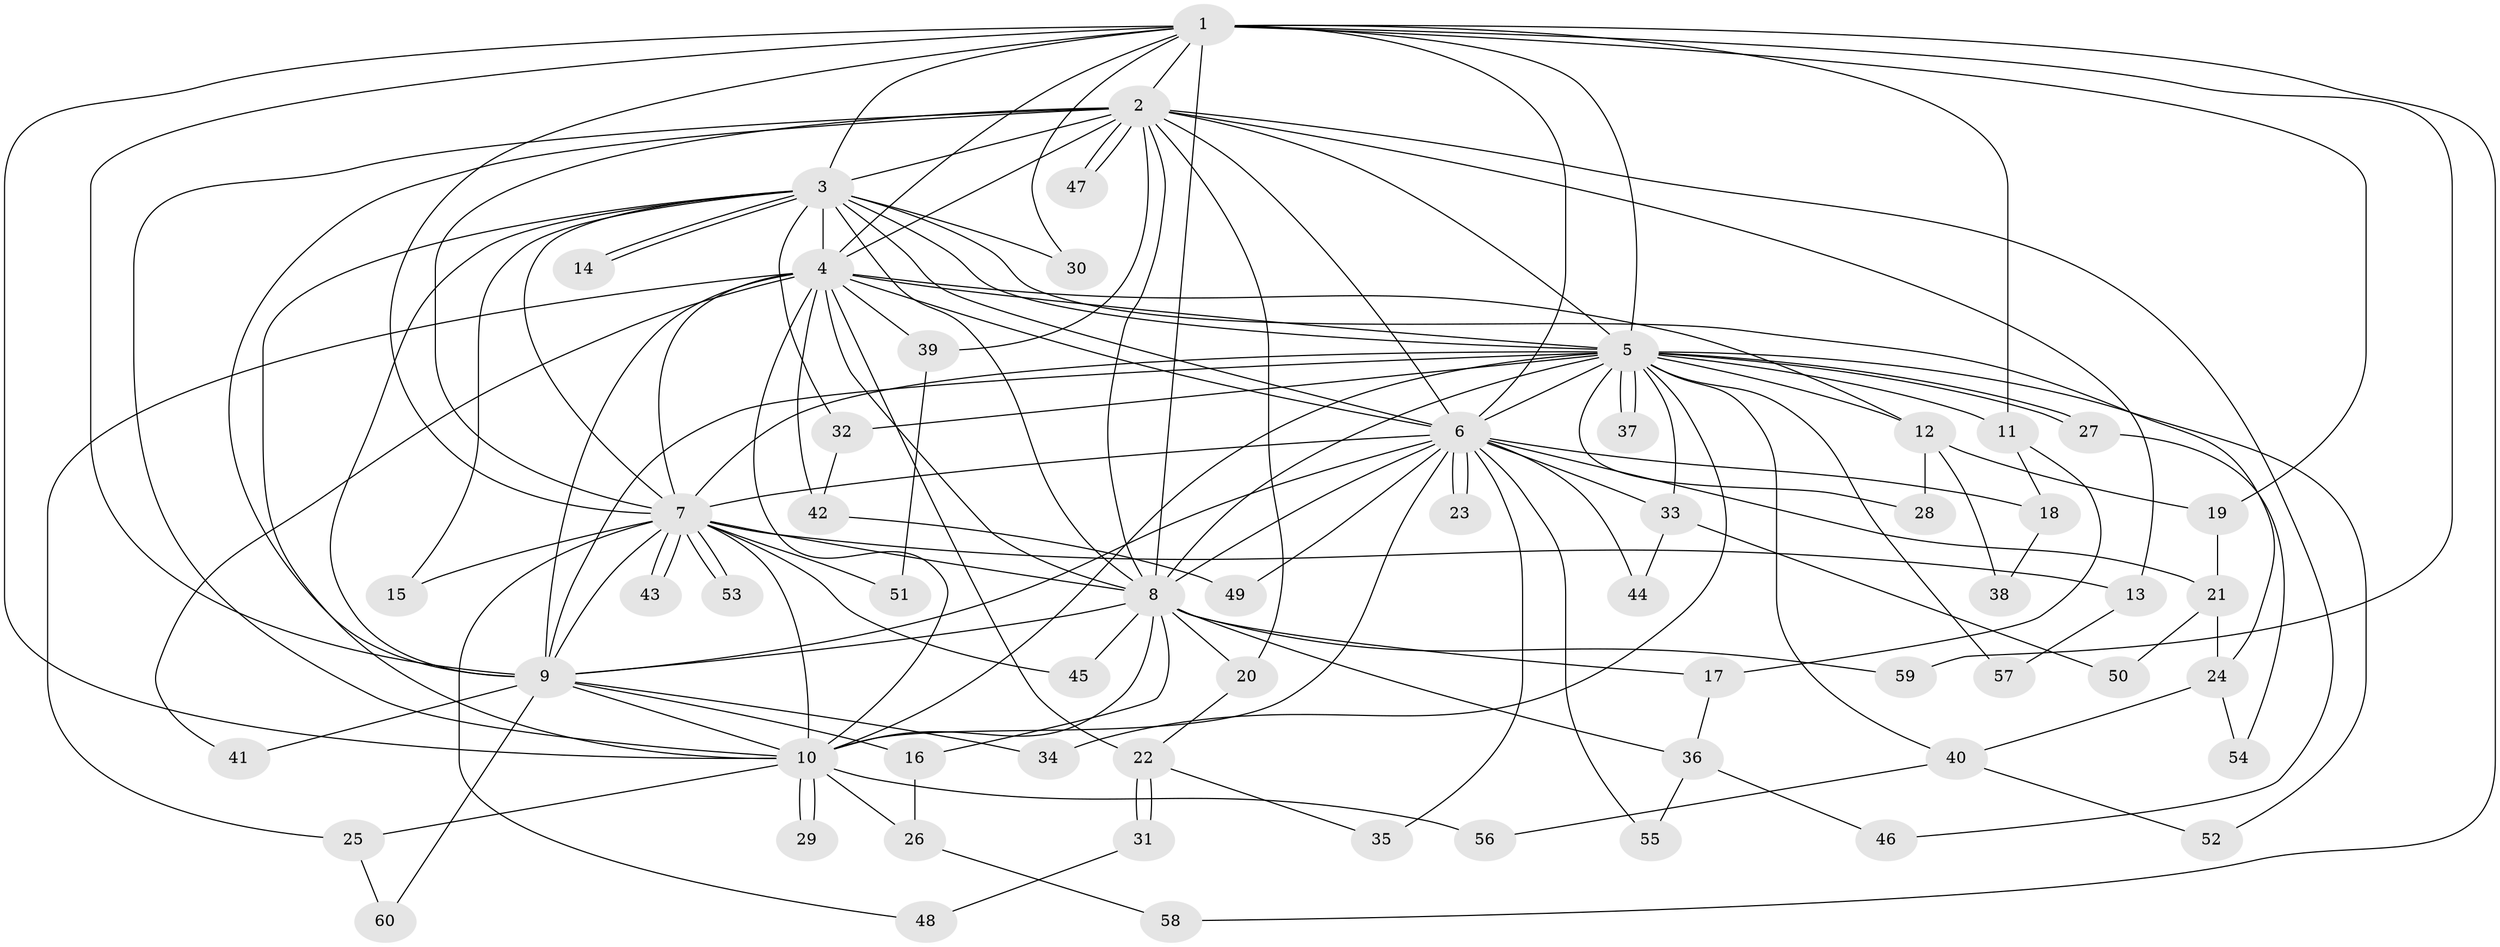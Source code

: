 // Generated by graph-tools (version 1.1) at 2025/25/03/09/25 03:25:38]
// undirected, 60 vertices, 145 edges
graph export_dot {
graph [start="1"]
  node [color=gray90,style=filled];
  1;
  2;
  3;
  4;
  5;
  6;
  7;
  8;
  9;
  10;
  11;
  12;
  13;
  14;
  15;
  16;
  17;
  18;
  19;
  20;
  21;
  22;
  23;
  24;
  25;
  26;
  27;
  28;
  29;
  30;
  31;
  32;
  33;
  34;
  35;
  36;
  37;
  38;
  39;
  40;
  41;
  42;
  43;
  44;
  45;
  46;
  47;
  48;
  49;
  50;
  51;
  52;
  53;
  54;
  55;
  56;
  57;
  58;
  59;
  60;
  1 -- 2;
  1 -- 3;
  1 -- 4;
  1 -- 5;
  1 -- 6;
  1 -- 7;
  1 -- 8;
  1 -- 9;
  1 -- 10;
  1 -- 11;
  1 -- 19;
  1 -- 30;
  1 -- 58;
  1 -- 59;
  2 -- 3;
  2 -- 4;
  2 -- 5;
  2 -- 6;
  2 -- 7;
  2 -- 8;
  2 -- 9;
  2 -- 10;
  2 -- 13;
  2 -- 20;
  2 -- 39;
  2 -- 46;
  2 -- 47;
  2 -- 47;
  3 -- 4;
  3 -- 5;
  3 -- 6;
  3 -- 7;
  3 -- 8;
  3 -- 9;
  3 -- 10;
  3 -- 14;
  3 -- 14;
  3 -- 15;
  3 -- 24;
  3 -- 30;
  3 -- 32;
  4 -- 5;
  4 -- 6;
  4 -- 7;
  4 -- 8;
  4 -- 9;
  4 -- 10;
  4 -- 12;
  4 -- 22;
  4 -- 25;
  4 -- 39;
  4 -- 41;
  4 -- 42;
  5 -- 6;
  5 -- 7;
  5 -- 8;
  5 -- 9;
  5 -- 10;
  5 -- 11;
  5 -- 12;
  5 -- 27;
  5 -- 27;
  5 -- 28;
  5 -- 32;
  5 -- 33;
  5 -- 34;
  5 -- 37;
  5 -- 37;
  5 -- 40;
  5 -- 52;
  5 -- 57;
  6 -- 7;
  6 -- 8;
  6 -- 9;
  6 -- 10;
  6 -- 18;
  6 -- 21;
  6 -- 23;
  6 -- 23;
  6 -- 33;
  6 -- 35;
  6 -- 44;
  6 -- 49;
  6 -- 55;
  7 -- 8;
  7 -- 9;
  7 -- 10;
  7 -- 13;
  7 -- 15;
  7 -- 43;
  7 -- 43;
  7 -- 45;
  7 -- 48;
  7 -- 51;
  7 -- 53;
  7 -- 53;
  8 -- 9;
  8 -- 10;
  8 -- 16;
  8 -- 17;
  8 -- 20;
  8 -- 36;
  8 -- 45;
  8 -- 59;
  9 -- 10;
  9 -- 16;
  9 -- 34;
  9 -- 41;
  9 -- 60;
  10 -- 25;
  10 -- 26;
  10 -- 29;
  10 -- 29;
  10 -- 56;
  11 -- 17;
  11 -- 18;
  12 -- 19;
  12 -- 28;
  12 -- 38;
  13 -- 57;
  16 -- 26;
  17 -- 36;
  18 -- 38;
  19 -- 21;
  20 -- 22;
  21 -- 24;
  21 -- 50;
  22 -- 31;
  22 -- 31;
  22 -- 35;
  24 -- 40;
  24 -- 54;
  25 -- 60;
  26 -- 58;
  27 -- 54;
  31 -- 48;
  32 -- 42;
  33 -- 44;
  33 -- 50;
  36 -- 46;
  36 -- 55;
  39 -- 51;
  40 -- 52;
  40 -- 56;
  42 -- 49;
}
